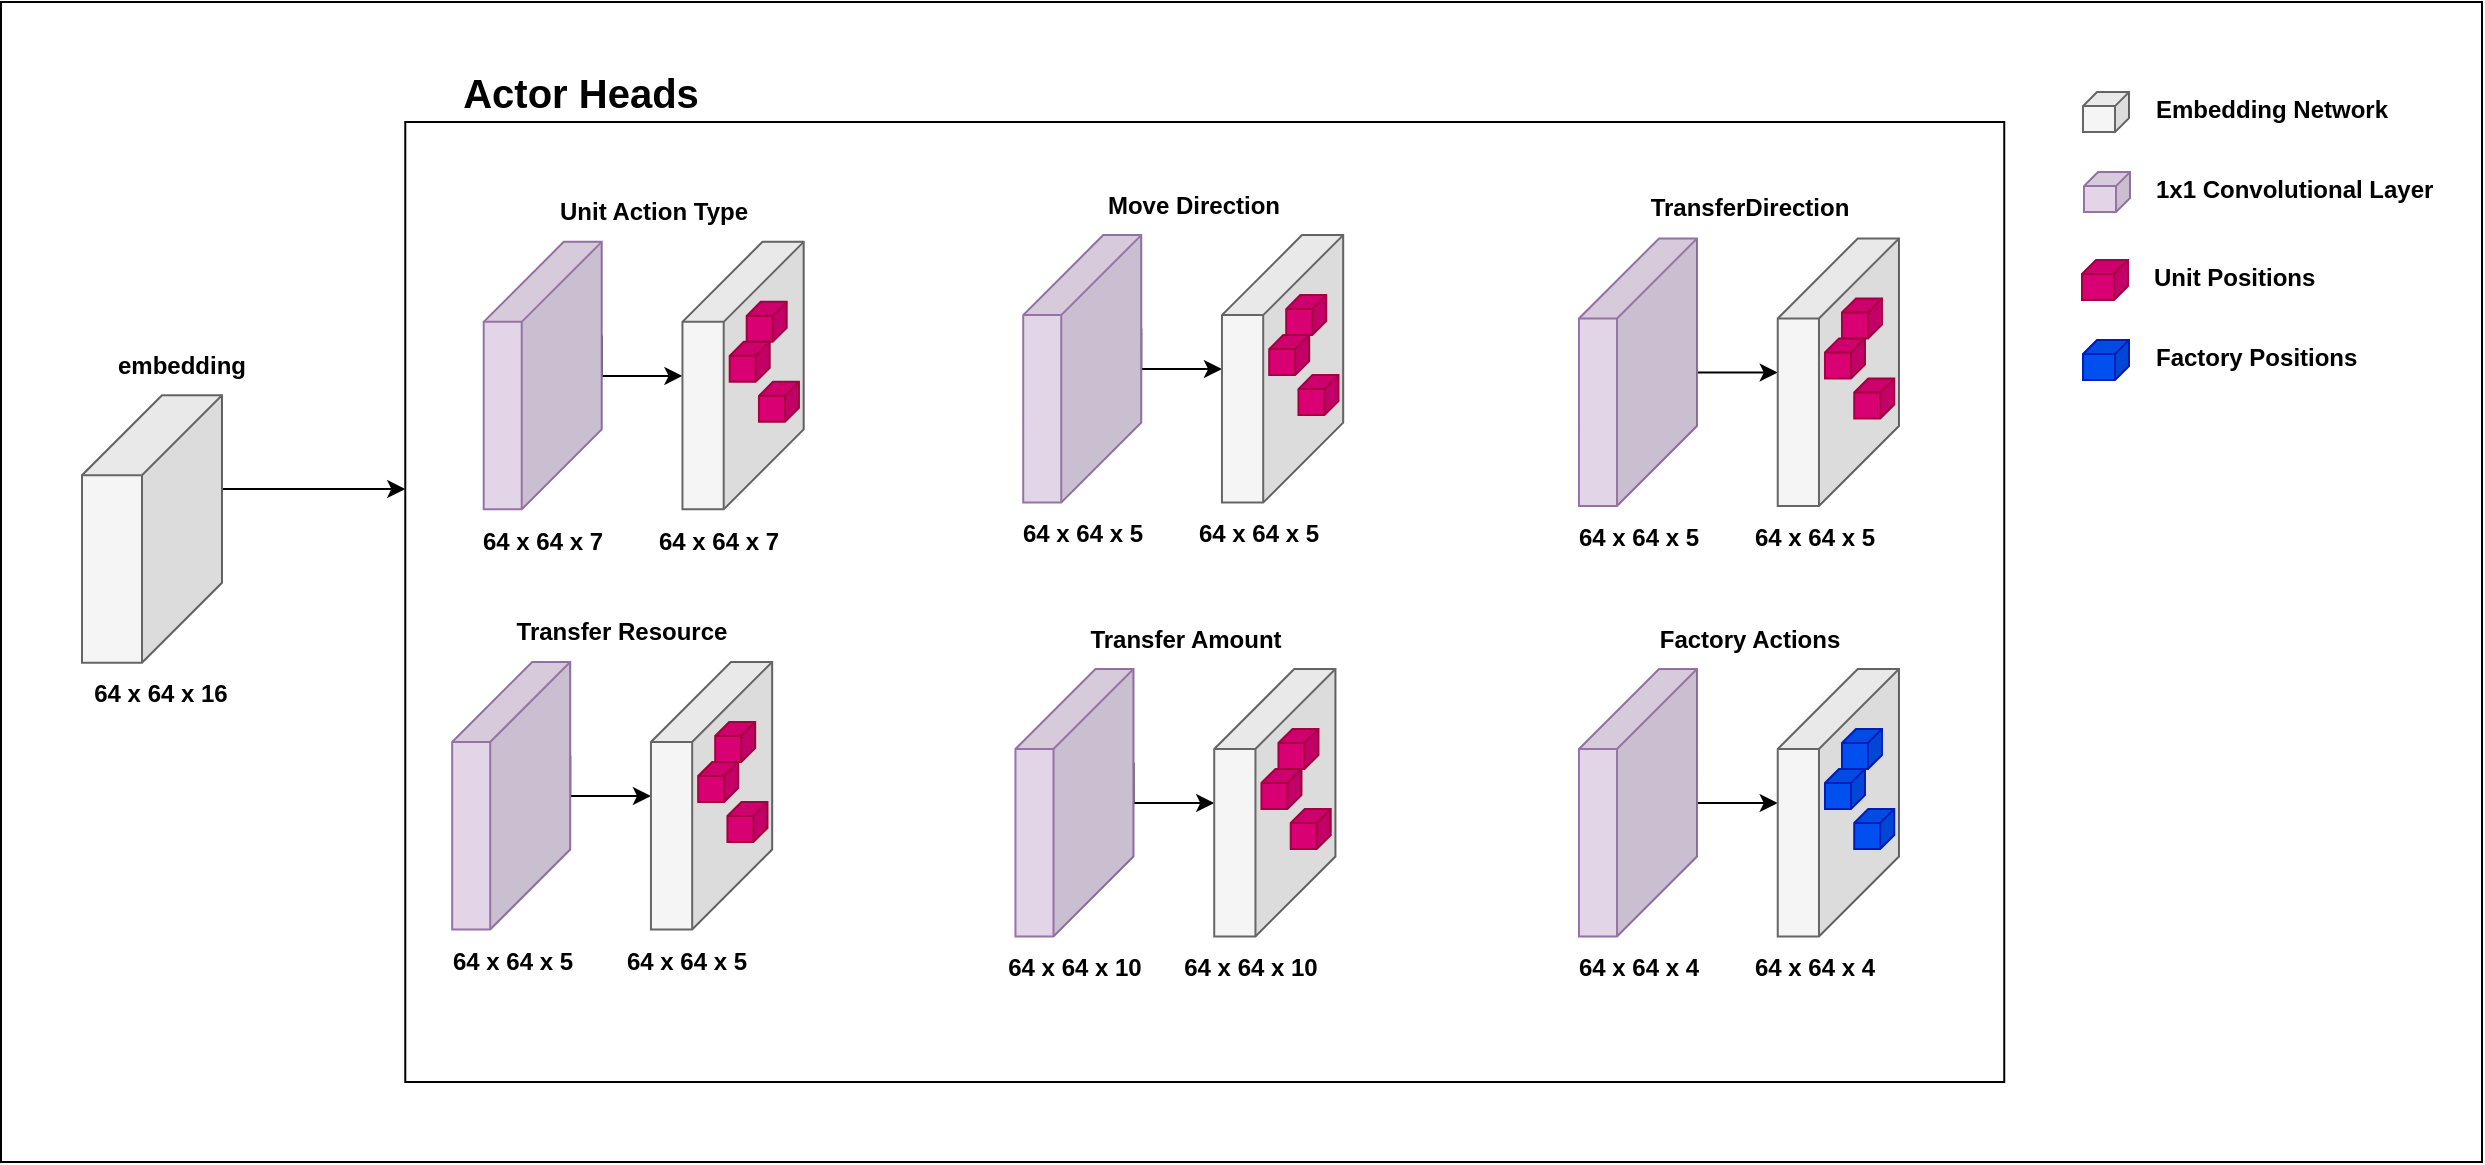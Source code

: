 <mxfile version="24.3.1" type="device">
  <diagram name="Page-1" id="ELjl9gByCZCh_97ISyAW">
    <mxGraphModel dx="2924" dy="1098" grid="1" gridSize="10" guides="1" tooltips="1" connect="1" arrows="1" fold="1" page="1" pageScale="1" pageWidth="850" pageHeight="1100" math="1" shadow="0">
      <root>
        <mxCell id="0" />
        <mxCell id="1" parent="0" />
        <mxCell id="jB6_mRZn_5eLLBD233gM-204" value="" style="rounded=0;whiteSpace=wrap;html=1;fillColor=none;" vertex="1" parent="1">
          <mxGeometry x="-800.5" y="80" width="1240.5" height="580" as="geometry" />
        </mxCell>
        <mxCell id="jB6_mRZn_5eLLBD233gM-205" style="edgeStyle=orthogonalEdgeStyle;rounded=0;orthogonalLoop=1;jettySize=auto;html=1;exitX=0;exitY=0;exitDx=0;exitDy=46.875;exitPerimeter=0;" edge="1" parent="1" source="jB6_mRZn_5eLLBD233gM-206" target="jB6_mRZn_5eLLBD233gM-209">
          <mxGeometry relative="1" as="geometry">
            <Array as="points">
              <mxPoint x="-618.88" y="324" />
              <mxPoint x="-618.88" y="324" />
            </Array>
          </mxGeometry>
        </mxCell>
        <mxCell id="jB6_mRZn_5eLLBD233gM-206" value="" style="shape=cube;whiteSpace=wrap;html=1;boundedLbl=1;backgroundOutline=1;darkOpacity=0.05;darkOpacity2=0.1;size=40;direction=east;flipH=1;fillColor=#f5f5f5;strokeColor=#666666;fontColor=#333333;" vertex="1" parent="1">
          <mxGeometry x="-760" y="276.62" width="70" height="133.75" as="geometry" />
        </mxCell>
        <mxCell id="jB6_mRZn_5eLLBD233gM-207" value="&lt;b&gt;embedding&lt;/b&gt;" style="text;html=1;strokeColor=none;fillColor=none;align=center;verticalAlign=middle;whiteSpace=wrap;rounded=0;" vertex="1" parent="1">
          <mxGeometry x="-765" y="246.62" width="110" height="30" as="geometry" />
        </mxCell>
        <mxCell id="jB6_mRZn_5eLLBD233gM-208" value="64 x 64 x 16" style="text;html=1;strokeColor=none;fillColor=none;align=center;verticalAlign=middle;whiteSpace=wrap;rounded=0;fontStyle=1" vertex="1" parent="1">
          <mxGeometry x="-770" y="419.38" width="99" height="14" as="geometry" />
        </mxCell>
        <mxCell id="jB6_mRZn_5eLLBD233gM-209" value="" style="rounded=0;whiteSpace=wrap;html=1;fillColor=none;" vertex="1" parent="1">
          <mxGeometry x="-598.36" y="140" width="799.48" height="480" as="geometry" />
        </mxCell>
        <mxCell id="jB6_mRZn_5eLLBD233gM-210" value="Actor Heads" style="text;html=1;align=center;verticalAlign=middle;whiteSpace=wrap;rounded=0;fontSize=20;fontStyle=1" vertex="1" parent="1">
          <mxGeometry x="-581.31" y="110" width="140.62" height="30" as="geometry" />
        </mxCell>
        <mxCell id="jB6_mRZn_5eLLBD233gM-211" style="edgeStyle=orthogonalEdgeStyle;rounded=0;orthogonalLoop=1;jettySize=auto;html=1;exitX=0;exitY=0;exitDx=0;exitDy=46.875;exitPerimeter=0;" edge="1" parent="1" source="jB6_mRZn_5eLLBD233gM-212" target="jB6_mRZn_5eLLBD233gM-216">
          <mxGeometry relative="1" as="geometry">
            <Array as="points">
              <mxPoint x="47.49" y="480.5" />
            </Array>
          </mxGeometry>
        </mxCell>
        <mxCell id="jB6_mRZn_5eLLBD233gM-212" value="" style="shape=cube;whiteSpace=wrap;html=1;boundedLbl=1;backgroundOutline=1;darkOpacity=0.05;darkOpacity2=0.1;size=40;direction=east;flipH=1;fillColor=#e1d5e7;strokeColor=#9673a6;" vertex="1" parent="1">
          <mxGeometry x="-11.51" y="413.5" width="59.02" height="133.75" as="geometry" />
        </mxCell>
        <mxCell id="jB6_mRZn_5eLLBD233gM-213" value="64 x 64 x 4" style="text;html=1;strokeColor=none;fillColor=none;align=center;verticalAlign=middle;whiteSpace=wrap;rounded=0;fontStyle=1" vertex="1" parent="1">
          <mxGeometry x="-30.99" y="556.26" width="99" height="14" as="geometry" />
        </mxCell>
        <mxCell id="jB6_mRZn_5eLLBD233gM-214" value="64 x 64 x 4" style="text;html=1;strokeColor=none;fillColor=none;align=center;verticalAlign=middle;whiteSpace=wrap;rounded=0;fontStyle=1" vertex="1" parent="1">
          <mxGeometry x="56.75" y="556.26" width="99" height="14" as="geometry" />
        </mxCell>
        <mxCell id="jB6_mRZn_5eLLBD233gM-215" value="Factory Actions" style="text;html=1;strokeColor=none;fillColor=none;align=center;verticalAlign=middle;whiteSpace=wrap;rounded=0;fontStyle=1" vertex="1" parent="1">
          <mxGeometry x="18.87" y="383.5" width="110" height="30" as="geometry" />
        </mxCell>
        <mxCell id="jB6_mRZn_5eLLBD233gM-216" value="" style="shape=cube;whiteSpace=wrap;html=1;boundedLbl=1;backgroundOutline=1;darkOpacity=0.05;darkOpacity2=0.1;size=40;direction=east;flipH=1;fillColor=#f5f5f5;strokeColor=#666666;fontColor=#333333;" vertex="1" parent="1">
          <mxGeometry x="87.87" y="413.5" width="60.62" height="133.75" as="geometry" />
        </mxCell>
        <mxCell id="jB6_mRZn_5eLLBD233gM-217" value="" style="shape=cube;whiteSpace=wrap;html=1;boundedLbl=1;backgroundOutline=1;darkOpacity=0.05;darkOpacity2=0.1;size=7;direction=east;flipH=1;fillColor=#0050ef;strokeColor=#001DBC;fontColor=#ffffff;" vertex="1" parent="1">
          <mxGeometry x="119.99" y="443.5" width="20" height="20" as="geometry" />
        </mxCell>
        <mxCell id="jB6_mRZn_5eLLBD233gM-218" value="" style="shape=cube;whiteSpace=wrap;html=1;boundedLbl=1;backgroundOutline=1;darkOpacity=0.05;darkOpacity2=0.1;size=7;direction=east;flipH=1;fillColor=#0050ef;strokeColor=#001DBC;fontColor=#ffffff;" vertex="1" parent="1">
          <mxGeometry x="126.12" y="483.5" width="20" height="20" as="geometry" />
        </mxCell>
        <mxCell id="jB6_mRZn_5eLLBD233gM-219" value="" style="shape=cube;whiteSpace=wrap;html=1;boundedLbl=1;backgroundOutline=1;darkOpacity=0.05;darkOpacity2=0.1;size=7;direction=east;flipH=1;fillColor=#0050ef;strokeColor=#001DBC;fontColor=#ffffff;" vertex="1" parent="1">
          <mxGeometry x="111.49" y="463.5" width="20" height="20" as="geometry" />
        </mxCell>
        <mxCell id="jB6_mRZn_5eLLBD233gM-220" style="edgeStyle=orthogonalEdgeStyle;rounded=0;orthogonalLoop=1;jettySize=auto;html=1;exitX=0;exitY=0;exitDx=0;exitDy=46.875;exitPerimeter=0;" edge="1" parent="1" source="jB6_mRZn_5eLLBD233gM-221" target="jB6_mRZn_5eLLBD233gM-225">
          <mxGeometry relative="1" as="geometry">
            <Array as="points">
              <mxPoint x="-500.15" y="266.93" />
            </Array>
          </mxGeometry>
        </mxCell>
        <mxCell id="jB6_mRZn_5eLLBD233gM-221" value="" style="shape=cube;whiteSpace=wrap;html=1;boundedLbl=1;backgroundOutline=1;darkOpacity=0.05;darkOpacity2=0.1;size=40;direction=east;flipH=1;fillColor=#e1d5e7;strokeColor=#9673a6;" vertex="1" parent="1">
          <mxGeometry x="-559.15" y="199.93" width="59.02" height="133.75" as="geometry" />
        </mxCell>
        <mxCell id="jB6_mRZn_5eLLBD233gM-222" value="64 x 64 x 7" style="text;html=1;strokeColor=none;fillColor=none;align=center;verticalAlign=middle;whiteSpace=wrap;rounded=0;fontStyle=1" vertex="1" parent="1">
          <mxGeometry x="-578.63" y="342.69" width="99" height="14" as="geometry" />
        </mxCell>
        <mxCell id="jB6_mRZn_5eLLBD233gM-223" value="64 x 64 x 7" style="text;html=1;strokeColor=none;fillColor=none;align=center;verticalAlign=middle;whiteSpace=wrap;rounded=0;fontStyle=1" vertex="1" parent="1">
          <mxGeometry x="-490.89" y="342.69" width="99" height="14" as="geometry" />
        </mxCell>
        <mxCell id="jB6_mRZn_5eLLBD233gM-224" value="Unit Action Type" style="text;html=1;strokeColor=none;fillColor=none;align=center;verticalAlign=middle;whiteSpace=wrap;rounded=0;fontStyle=1" vertex="1" parent="1">
          <mxGeometry x="-528.77" y="169.93" width="110" height="30" as="geometry" />
        </mxCell>
        <mxCell id="jB6_mRZn_5eLLBD233gM-225" value="" style="shape=cube;whiteSpace=wrap;html=1;boundedLbl=1;backgroundOutline=1;darkOpacity=0.05;darkOpacity2=0.1;size=40;direction=east;flipH=1;fillColor=#f5f5f5;strokeColor=#666666;fontColor=#333333;" vertex="1" parent="1">
          <mxGeometry x="-459.77" y="199.93" width="60.62" height="133.75" as="geometry" />
        </mxCell>
        <mxCell id="jB6_mRZn_5eLLBD233gM-226" value="" style="shape=cube;whiteSpace=wrap;html=1;boundedLbl=1;backgroundOutline=1;darkOpacity=0.05;darkOpacity2=0.1;size=7;direction=east;flipH=1;fillColor=#d80073;strokeColor=#A50040;fontColor=#ffffff;" vertex="1" parent="1">
          <mxGeometry x="-427.65" y="229.93" width="20" height="20" as="geometry" />
        </mxCell>
        <mxCell id="jB6_mRZn_5eLLBD233gM-227" value="" style="shape=cube;whiteSpace=wrap;html=1;boundedLbl=1;backgroundOutline=1;darkOpacity=0.05;darkOpacity2=0.1;size=7;direction=east;flipH=1;fillColor=#d80073;strokeColor=#A50040;fontColor=#ffffff;" vertex="1" parent="1">
          <mxGeometry x="-421.52" y="269.93" width="20" height="20" as="geometry" />
        </mxCell>
        <mxCell id="jB6_mRZn_5eLLBD233gM-228" value="" style="shape=cube;whiteSpace=wrap;html=1;boundedLbl=1;backgroundOutline=1;darkOpacity=0.05;darkOpacity2=0.1;size=7;direction=east;flipH=1;fillColor=#d80073;strokeColor=#A50040;fontColor=#ffffff;" vertex="1" parent="1">
          <mxGeometry x="-436.15" y="249.93" width="20" height="20" as="geometry" />
        </mxCell>
        <mxCell id="jB6_mRZn_5eLLBD233gM-229" style="edgeStyle=orthogonalEdgeStyle;rounded=0;orthogonalLoop=1;jettySize=auto;html=1;exitX=0;exitY=0;exitDx=0;exitDy=46.875;exitPerimeter=0;" edge="1" parent="1" source="jB6_mRZn_5eLLBD233gM-230" target="jB6_mRZn_5eLLBD233gM-234">
          <mxGeometry relative="1" as="geometry">
            <Array as="points">
              <mxPoint x="-230.4" y="263.55" />
            </Array>
          </mxGeometry>
        </mxCell>
        <mxCell id="jB6_mRZn_5eLLBD233gM-230" value="" style="shape=cube;whiteSpace=wrap;html=1;boundedLbl=1;backgroundOutline=1;darkOpacity=0.05;darkOpacity2=0.1;size=40;direction=east;flipH=1;fillColor=#e1d5e7;strokeColor=#9673a6;" vertex="1" parent="1">
          <mxGeometry x="-289.4" y="196.55" width="59.02" height="133.75" as="geometry" />
        </mxCell>
        <mxCell id="jB6_mRZn_5eLLBD233gM-231" value="64 x 64 x 5" style="text;html=1;strokeColor=none;fillColor=none;align=center;verticalAlign=middle;whiteSpace=wrap;rounded=0;fontStyle=1" vertex="1" parent="1">
          <mxGeometry x="-308.88" y="339.31" width="99" height="14" as="geometry" />
        </mxCell>
        <mxCell id="jB6_mRZn_5eLLBD233gM-232" value="64 x 64 x 5" style="text;html=1;strokeColor=none;fillColor=none;align=center;verticalAlign=middle;whiteSpace=wrap;rounded=0;fontStyle=1" vertex="1" parent="1">
          <mxGeometry x="-221.14" y="339.31" width="99" height="14" as="geometry" />
        </mxCell>
        <mxCell id="jB6_mRZn_5eLLBD233gM-233" value="Move Direction" style="text;html=1;strokeColor=none;fillColor=none;align=center;verticalAlign=middle;whiteSpace=wrap;rounded=0;fontStyle=1" vertex="1" parent="1">
          <mxGeometry x="-259.02" y="166.55" width="110" height="30" as="geometry" />
        </mxCell>
        <mxCell id="jB6_mRZn_5eLLBD233gM-234" value="" style="shape=cube;whiteSpace=wrap;html=1;boundedLbl=1;backgroundOutline=1;darkOpacity=0.05;darkOpacity2=0.1;size=40;direction=east;flipH=1;fillColor=#f5f5f5;strokeColor=#666666;fontColor=#333333;" vertex="1" parent="1">
          <mxGeometry x="-190.02" y="196.55" width="60.62" height="133.75" as="geometry" />
        </mxCell>
        <mxCell id="jB6_mRZn_5eLLBD233gM-235" value="" style="shape=cube;whiteSpace=wrap;html=1;boundedLbl=1;backgroundOutline=1;darkOpacity=0.05;darkOpacity2=0.1;size=7;direction=east;flipH=1;fillColor=#d80073;strokeColor=#A50040;fontColor=#ffffff;" vertex="1" parent="1">
          <mxGeometry x="-157.9" y="226.55" width="20" height="20" as="geometry" />
        </mxCell>
        <mxCell id="jB6_mRZn_5eLLBD233gM-236" value="" style="shape=cube;whiteSpace=wrap;html=1;boundedLbl=1;backgroundOutline=1;darkOpacity=0.05;darkOpacity2=0.1;size=7;direction=east;flipH=1;fillColor=#d80073;strokeColor=#A50040;fontColor=#ffffff;" vertex="1" parent="1">
          <mxGeometry x="-151.77" y="266.55" width="20" height="20" as="geometry" />
        </mxCell>
        <mxCell id="jB6_mRZn_5eLLBD233gM-237" value="" style="shape=cube;whiteSpace=wrap;html=1;boundedLbl=1;backgroundOutline=1;darkOpacity=0.05;darkOpacity2=0.1;size=7;direction=east;flipH=1;fillColor=#d80073;strokeColor=#A50040;fontColor=#ffffff;" vertex="1" parent="1">
          <mxGeometry x="-166.4" y="246.55" width="20" height="20" as="geometry" />
        </mxCell>
        <mxCell id="jB6_mRZn_5eLLBD233gM-238" style="edgeStyle=orthogonalEdgeStyle;rounded=0;orthogonalLoop=1;jettySize=auto;html=1;exitX=0;exitY=0;exitDx=0;exitDy=46.875;exitPerimeter=0;" edge="1" parent="1" source="jB6_mRZn_5eLLBD233gM-239" target="jB6_mRZn_5eLLBD233gM-243">
          <mxGeometry relative="1" as="geometry">
            <Array as="points">
              <mxPoint x="47.49" y="265.24" />
            </Array>
          </mxGeometry>
        </mxCell>
        <mxCell id="jB6_mRZn_5eLLBD233gM-239" value="" style="shape=cube;whiteSpace=wrap;html=1;boundedLbl=1;backgroundOutline=1;darkOpacity=0.05;darkOpacity2=0.1;size=40;direction=east;flipH=1;fillColor=#e1d5e7;strokeColor=#9673a6;" vertex="1" parent="1">
          <mxGeometry x="-11.51" y="198.24" width="59.02" height="133.75" as="geometry" />
        </mxCell>
        <mxCell id="jB6_mRZn_5eLLBD233gM-240" value="64 x 64 x 5" style="text;html=1;strokeColor=none;fillColor=none;align=center;verticalAlign=middle;whiteSpace=wrap;rounded=0;fontStyle=1" vertex="1" parent="1">
          <mxGeometry x="-30.99" y="341.0" width="99" height="14" as="geometry" />
        </mxCell>
        <mxCell id="jB6_mRZn_5eLLBD233gM-241" value="64 x 64 x 5" style="text;html=1;strokeColor=none;fillColor=none;align=center;verticalAlign=middle;whiteSpace=wrap;rounded=0;fontStyle=1" vertex="1" parent="1">
          <mxGeometry x="56.75" y="341.0" width="99" height="14" as="geometry" />
        </mxCell>
        <mxCell id="jB6_mRZn_5eLLBD233gM-242" value="TransferDirection" style="text;html=1;strokeColor=none;fillColor=none;align=center;verticalAlign=middle;whiteSpace=wrap;rounded=0;fontStyle=1" vertex="1" parent="1">
          <mxGeometry x="18.87" y="168.24" width="110" height="30" as="geometry" />
        </mxCell>
        <mxCell id="jB6_mRZn_5eLLBD233gM-243" value="" style="shape=cube;whiteSpace=wrap;html=1;boundedLbl=1;backgroundOutline=1;darkOpacity=0.05;darkOpacity2=0.1;size=40;direction=east;flipH=1;fillColor=#f5f5f5;strokeColor=#666666;fontColor=#333333;" vertex="1" parent="1">
          <mxGeometry x="87.87" y="198.24" width="60.62" height="133.75" as="geometry" />
        </mxCell>
        <mxCell id="jB6_mRZn_5eLLBD233gM-244" value="" style="shape=cube;whiteSpace=wrap;html=1;boundedLbl=1;backgroundOutline=1;darkOpacity=0.05;darkOpacity2=0.1;size=7;direction=east;flipH=1;fillColor=#d80073;strokeColor=#A50040;fontColor=#ffffff;" vertex="1" parent="1">
          <mxGeometry x="119.99" y="228.24" width="20" height="20" as="geometry" />
        </mxCell>
        <mxCell id="jB6_mRZn_5eLLBD233gM-245" value="" style="shape=cube;whiteSpace=wrap;html=1;boundedLbl=1;backgroundOutline=1;darkOpacity=0.05;darkOpacity2=0.1;size=7;direction=east;flipH=1;fillColor=#d80073;strokeColor=#A50040;fontColor=#ffffff;" vertex="1" parent="1">
          <mxGeometry x="126.12" y="268.24" width="20" height="20" as="geometry" />
        </mxCell>
        <mxCell id="jB6_mRZn_5eLLBD233gM-246" value="" style="shape=cube;whiteSpace=wrap;html=1;boundedLbl=1;backgroundOutline=1;darkOpacity=0.05;darkOpacity2=0.1;size=7;direction=east;flipH=1;fillColor=#d80073;strokeColor=#A50040;fontColor=#ffffff;" vertex="1" parent="1">
          <mxGeometry x="111.49" y="248.24" width="20" height="20" as="geometry" />
        </mxCell>
        <mxCell id="jB6_mRZn_5eLLBD233gM-247" style="edgeStyle=orthogonalEdgeStyle;rounded=0;orthogonalLoop=1;jettySize=auto;html=1;exitX=0;exitY=0;exitDx=0;exitDy=46.875;exitPerimeter=0;" edge="1" parent="1" source="jB6_mRZn_5eLLBD233gM-248" target="jB6_mRZn_5eLLBD233gM-252">
          <mxGeometry relative="1" as="geometry">
            <Array as="points">
              <mxPoint x="-515.91" y="477.0" />
            </Array>
          </mxGeometry>
        </mxCell>
        <mxCell id="jB6_mRZn_5eLLBD233gM-248" value="" style="shape=cube;whiteSpace=wrap;html=1;boundedLbl=1;backgroundOutline=1;darkOpacity=0.05;darkOpacity2=0.1;size=40;direction=east;flipH=1;fillColor=#e1d5e7;strokeColor=#9673a6;" vertex="1" parent="1">
          <mxGeometry x="-574.91" y="410" width="59.02" height="133.75" as="geometry" />
        </mxCell>
        <mxCell id="jB6_mRZn_5eLLBD233gM-249" value="64 x 64 x 5" style="text;html=1;strokeColor=none;fillColor=none;align=center;verticalAlign=middle;whiteSpace=wrap;rounded=0;fontStyle=1" vertex="1" parent="1">
          <mxGeometry x="-594.39" y="552.76" width="99" height="14" as="geometry" />
        </mxCell>
        <mxCell id="jB6_mRZn_5eLLBD233gM-250" value="64 x 64 x 5" style="text;html=1;strokeColor=none;fillColor=none;align=center;verticalAlign=middle;whiteSpace=wrap;rounded=0;fontStyle=1" vertex="1" parent="1">
          <mxGeometry x="-506.65" y="552.76" width="99" height="14" as="geometry" />
        </mxCell>
        <mxCell id="jB6_mRZn_5eLLBD233gM-251" value="Transfer Resource" style="text;html=1;strokeColor=none;fillColor=none;align=center;verticalAlign=middle;whiteSpace=wrap;rounded=0;fontStyle=1" vertex="1" parent="1">
          <mxGeometry x="-544.53" y="380" width="110" height="30" as="geometry" />
        </mxCell>
        <mxCell id="jB6_mRZn_5eLLBD233gM-252" value="" style="shape=cube;whiteSpace=wrap;html=1;boundedLbl=1;backgroundOutline=1;darkOpacity=0.05;darkOpacity2=0.1;size=40;direction=east;flipH=1;fillColor=#f5f5f5;strokeColor=#666666;fontColor=#333333;" vertex="1" parent="1">
          <mxGeometry x="-475.53" y="410" width="60.62" height="133.75" as="geometry" />
        </mxCell>
        <mxCell id="jB6_mRZn_5eLLBD233gM-253" value="" style="shape=cube;whiteSpace=wrap;html=1;boundedLbl=1;backgroundOutline=1;darkOpacity=0.05;darkOpacity2=0.1;size=7;direction=east;flipH=1;fillColor=#d80073;strokeColor=#A50040;fontColor=#ffffff;" vertex="1" parent="1">
          <mxGeometry x="-443.41" y="440.0" width="20" height="20" as="geometry" />
        </mxCell>
        <mxCell id="jB6_mRZn_5eLLBD233gM-254" value="" style="shape=cube;whiteSpace=wrap;html=1;boundedLbl=1;backgroundOutline=1;darkOpacity=0.05;darkOpacity2=0.1;size=7;direction=east;flipH=1;fillColor=#d80073;strokeColor=#A50040;fontColor=#ffffff;" vertex="1" parent="1">
          <mxGeometry x="-437.28" y="480.0" width="20" height="20" as="geometry" />
        </mxCell>
        <mxCell id="jB6_mRZn_5eLLBD233gM-255" value="" style="shape=cube;whiteSpace=wrap;html=1;boundedLbl=1;backgroundOutline=1;darkOpacity=0.05;darkOpacity2=0.1;size=7;direction=east;flipH=1;fillColor=#d80073;strokeColor=#A50040;fontColor=#ffffff;" vertex="1" parent="1">
          <mxGeometry x="-451.91" y="460.0" width="20" height="20" as="geometry" />
        </mxCell>
        <mxCell id="jB6_mRZn_5eLLBD233gM-256" style="edgeStyle=orthogonalEdgeStyle;rounded=0;orthogonalLoop=1;jettySize=auto;html=1;exitX=0;exitY=0;exitDx=0;exitDy=46.875;exitPerimeter=0;" edge="1" parent="1" source="jB6_mRZn_5eLLBD233gM-257" target="jB6_mRZn_5eLLBD233gM-261">
          <mxGeometry relative="1" as="geometry">
            <Array as="points">
              <mxPoint x="-234.27" y="480.5" />
            </Array>
          </mxGeometry>
        </mxCell>
        <mxCell id="jB6_mRZn_5eLLBD233gM-257" value="" style="shape=cube;whiteSpace=wrap;html=1;boundedLbl=1;backgroundOutline=1;darkOpacity=0.05;darkOpacity2=0.1;size=40;direction=east;flipH=1;fillColor=#e1d5e7;strokeColor=#9673a6;" vertex="1" parent="1">
          <mxGeometry x="-293.27" y="413.5" width="59.02" height="133.75" as="geometry" />
        </mxCell>
        <mxCell id="jB6_mRZn_5eLLBD233gM-258" value="64 x 64 x 10" style="text;html=1;strokeColor=none;fillColor=none;align=center;verticalAlign=middle;whiteSpace=wrap;rounded=0;fontStyle=1" vertex="1" parent="1">
          <mxGeometry x="-312.75" y="556.26" width="99" height="14" as="geometry" />
        </mxCell>
        <mxCell id="jB6_mRZn_5eLLBD233gM-259" value="64 x 64 x 10" style="text;html=1;strokeColor=none;fillColor=none;align=center;verticalAlign=middle;whiteSpace=wrap;rounded=0;fontStyle=1" vertex="1" parent="1">
          <mxGeometry x="-225.01" y="556.26" width="99" height="14" as="geometry" />
        </mxCell>
        <mxCell id="jB6_mRZn_5eLLBD233gM-260" value="Transfer Amount" style="text;html=1;strokeColor=none;fillColor=none;align=center;verticalAlign=middle;whiteSpace=wrap;rounded=0;fontStyle=1" vertex="1" parent="1">
          <mxGeometry x="-262.89" y="383.5" width="110" height="30" as="geometry" />
        </mxCell>
        <mxCell id="jB6_mRZn_5eLLBD233gM-261" value="" style="shape=cube;whiteSpace=wrap;html=1;boundedLbl=1;backgroundOutline=1;darkOpacity=0.05;darkOpacity2=0.1;size=40;direction=east;flipH=1;fillColor=#f5f5f5;strokeColor=#666666;fontColor=#333333;" vertex="1" parent="1">
          <mxGeometry x="-193.89" y="413.5" width="60.62" height="133.75" as="geometry" />
        </mxCell>
        <mxCell id="jB6_mRZn_5eLLBD233gM-262" value="" style="shape=cube;whiteSpace=wrap;html=1;boundedLbl=1;backgroundOutline=1;darkOpacity=0.05;darkOpacity2=0.1;size=7;direction=east;flipH=1;fillColor=#d80073;strokeColor=#A50040;fontColor=#ffffff;" vertex="1" parent="1">
          <mxGeometry x="-161.77" y="443.5" width="20" height="20" as="geometry" />
        </mxCell>
        <mxCell id="jB6_mRZn_5eLLBD233gM-263" value="" style="shape=cube;whiteSpace=wrap;html=1;boundedLbl=1;backgroundOutline=1;darkOpacity=0.05;darkOpacity2=0.1;size=7;direction=east;flipH=1;fillColor=#d80073;strokeColor=#A50040;fontColor=#ffffff;" vertex="1" parent="1">
          <mxGeometry x="-155.64" y="483.5" width="20" height="20" as="geometry" />
        </mxCell>
        <mxCell id="jB6_mRZn_5eLLBD233gM-264" value="" style="shape=cube;whiteSpace=wrap;html=1;boundedLbl=1;backgroundOutline=1;darkOpacity=0.05;darkOpacity2=0.1;size=7;direction=east;flipH=1;fillColor=#d80073;strokeColor=#A50040;fontColor=#ffffff;" vertex="1" parent="1">
          <mxGeometry x="-170.27" y="463.5" width="20" height="20" as="geometry" />
        </mxCell>
        <mxCell id="jB6_mRZn_5eLLBD233gM-265" value="" style="shape=cube;whiteSpace=wrap;html=1;boundedLbl=1;backgroundOutline=1;darkOpacity=0.05;darkOpacity2=0.1;size=7;direction=east;flipH=1;fillColor=#e1d5e7;strokeColor=#9673a6;" vertex="1" parent="1">
          <mxGeometry x="241" y="165.06" width="23" height="20" as="geometry" />
        </mxCell>
        <mxCell id="jB6_mRZn_5eLLBD233gM-266" value="1x1 Convolutional Layer" style="text;html=1;strokeColor=none;fillColor=none;align=left;verticalAlign=middle;whiteSpace=wrap;rounded=0;fontStyle=1" vertex="1" parent="1">
          <mxGeometry x="275" y="162.12" width="146" height="23.88" as="geometry" />
        </mxCell>
        <mxCell id="jB6_mRZn_5eLLBD233gM-267" value="" style="shape=cube;whiteSpace=wrap;html=1;boundedLbl=1;backgroundOutline=1;darkOpacity=0.05;darkOpacity2=0.1;size=7;direction=east;flipH=1;fillColor=#f5f5f5;strokeColor=#666666;fontColor=#333333;" vertex="1" parent="1">
          <mxGeometry x="240.5" y="125.06" width="23" height="20" as="geometry" />
        </mxCell>
        <mxCell id="jB6_mRZn_5eLLBD233gM-268" value="Embedding Network" style="text;html=1;strokeColor=none;fillColor=none;align=left;verticalAlign=middle;whiteSpace=wrap;rounded=0;fontStyle=1" vertex="1" parent="1">
          <mxGeometry x="274.5" y="122.12" width="146" height="23.88" as="geometry" />
        </mxCell>
        <mxCell id="jB6_mRZn_5eLLBD233gM-269" value="" style="shape=cube;whiteSpace=wrap;html=1;boundedLbl=1;backgroundOutline=1;darkOpacity=0.05;darkOpacity2=0.1;size=7;direction=east;flipH=1;fillColor=#0050ef;strokeColor=#001DBC;fontColor=#ffffff;" vertex="1" parent="1">
          <mxGeometry x="240.5" y="248.99" width="23" height="20" as="geometry" />
        </mxCell>
        <mxCell id="jB6_mRZn_5eLLBD233gM-270" value="Factory Positions" style="text;html=1;strokeColor=none;fillColor=none;align=left;verticalAlign=middle;whiteSpace=wrap;rounded=0;fontStyle=1" vertex="1" parent="1">
          <mxGeometry x="274.5" y="246.05" width="146" height="23.88" as="geometry" />
        </mxCell>
        <mxCell id="jB6_mRZn_5eLLBD233gM-271" value="" style="shape=cube;whiteSpace=wrap;html=1;boundedLbl=1;backgroundOutline=1;darkOpacity=0.05;darkOpacity2=0.1;size=7;direction=east;flipH=1;fillColor=#d80073;strokeColor=#A50040;fontColor=#ffffff;" vertex="1" parent="1">
          <mxGeometry x="240" y="208.99" width="23" height="20" as="geometry" />
        </mxCell>
        <mxCell id="jB6_mRZn_5eLLBD233gM-272" value="Unit Positions" style="text;html=1;strokeColor=none;fillColor=none;align=left;verticalAlign=middle;whiteSpace=wrap;rounded=0;fontStyle=1" vertex="1" parent="1">
          <mxGeometry x="274" y="206.05" width="146" height="23.88" as="geometry" />
        </mxCell>
      </root>
    </mxGraphModel>
  </diagram>
</mxfile>
